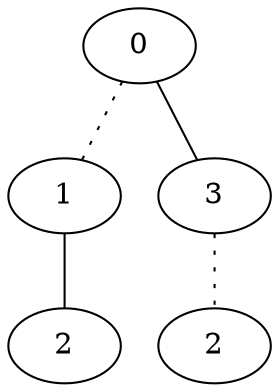 graph {
a0[label=0];
a1[label=1];
a2[label=2];
a3[label=3];
a4[label=2];
a0 -- a1 [style=dotted];
a0 -- a3;
a1 -- a2;
a3 -- a4 [style=dotted];
}
